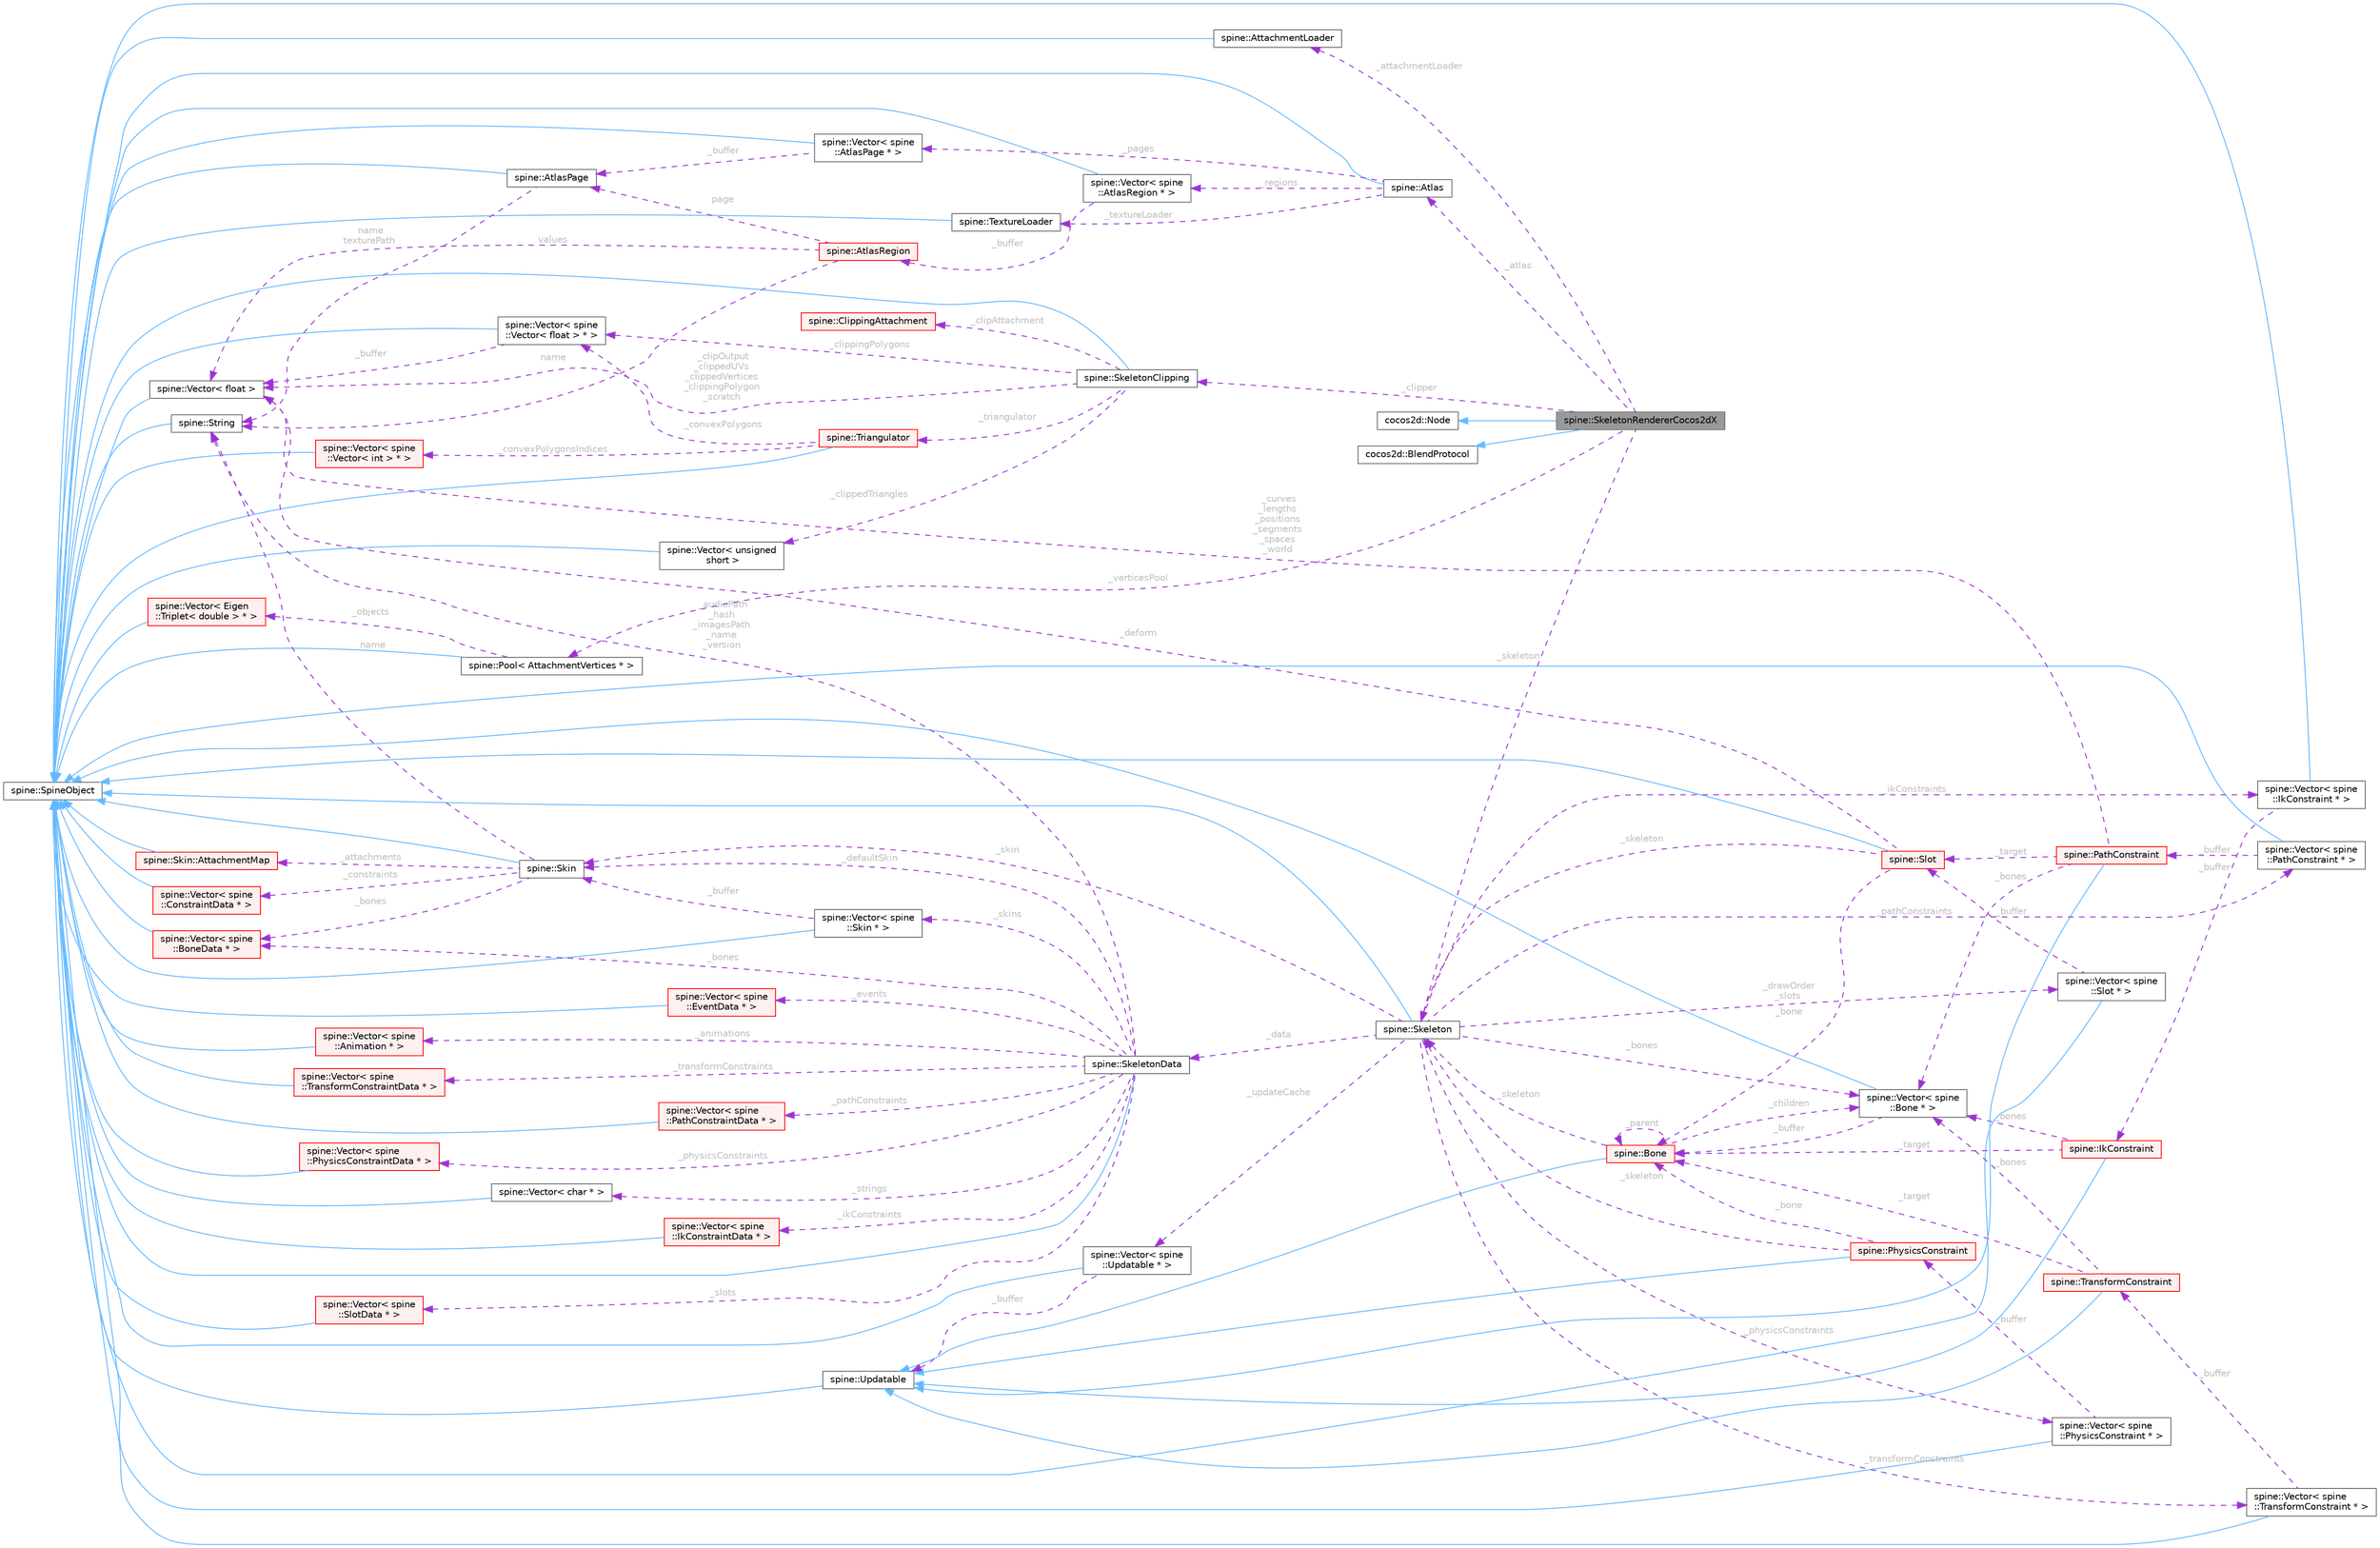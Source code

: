 digraph "spine::SkeletonRendererCocos2dX"
{
 // LATEX_PDF_SIZE
  bgcolor="transparent";
  edge [fontname=Helvetica,fontsize=10,labelfontname=Helvetica,labelfontsize=10];
  node [fontname=Helvetica,fontsize=10,shape=box,height=0.2,width=0.4];
  rankdir="LR";
  Node1 [id="Node000001",label="spine::SkeletonRendererCocos2dX",height=0.2,width=0.4,color="gray40", fillcolor="grey60", style="filled", fontcolor="black",tooltip=" "];
  Node2 -> Node1 [id="edge1_Node000001_Node000002",dir="back",color="steelblue1",style="solid",tooltip=" "];
  Node2 [id="Node000002",label="cocos2d::Node",height=0.2,width=0.4,color="gray40", fillcolor="white", style="filled",tooltip=" "];
  Node3 -> Node1 [id="edge2_Node000001_Node000003",dir="back",color="steelblue1",style="solid",tooltip=" "];
  Node3 [id="Node000003",label="cocos2d::BlendProtocol",height=0.2,width=0.4,color="gray40", fillcolor="white", style="filled",tooltip=" "];
  Node4 -> Node1 [id="edge3_Node000001_Node000004",dir="back",color="darkorchid3",style="dashed",tooltip=" ",label=" _atlas",fontcolor="grey" ];
  Node4 [id="Node000004",label="spine::Atlas",height=0.2,width=0.4,color="gray40", fillcolor="white", style="filled",URL="$classspine_1_1_atlas.html",tooltip=" "];
  Node5 -> Node4 [id="edge4_Node000004_Node000005",dir="back",color="steelblue1",style="solid",tooltip=" "];
  Node5 [id="Node000005",label="spine::SpineObject",height=0.2,width=0.4,color="gray40", fillcolor="white", style="filled",URL="$classspine_1_1_spine_object.html",tooltip=" "];
  Node6 -> Node4 [id="edge5_Node000004_Node000006",dir="back",color="darkorchid3",style="dashed",tooltip=" ",label=" _pages",fontcolor="grey" ];
  Node6 [id="Node000006",label="spine::Vector\< spine\l::AtlasPage * \>",height=0.2,width=0.4,color="gray40", fillcolor="white", style="filled",URL="$classspine_1_1_vector.html",tooltip=" "];
  Node5 -> Node6 [id="edge6_Node000006_Node000005",dir="back",color="steelblue1",style="solid",tooltip=" "];
  Node7 -> Node6 [id="edge7_Node000006_Node000007",dir="back",color="darkorchid3",style="dashed",tooltip=" ",label=" _buffer",fontcolor="grey" ];
  Node7 [id="Node000007",label="spine::AtlasPage",height=0.2,width=0.4,color="gray40", fillcolor="white", style="filled",URL="$classspine_1_1_atlas_page.html",tooltip=" "];
  Node5 -> Node7 [id="edge8_Node000007_Node000005",dir="back",color="steelblue1",style="solid",tooltip=" "];
  Node8 -> Node7 [id="edge9_Node000007_Node000008",dir="back",color="darkorchid3",style="dashed",tooltip=" ",label=" name\ntexturePath",fontcolor="grey" ];
  Node8 [id="Node000008",label="spine::String",height=0.2,width=0.4,color="gray40", fillcolor="white", style="filled",URL="$classspine_1_1_string.html",tooltip=" "];
  Node5 -> Node8 [id="edge10_Node000008_Node000005",dir="back",color="steelblue1",style="solid",tooltip=" "];
  Node9 -> Node4 [id="edge11_Node000004_Node000009",dir="back",color="darkorchid3",style="dashed",tooltip=" ",label=" _regions",fontcolor="grey" ];
  Node9 [id="Node000009",label="spine::Vector\< spine\l::AtlasRegion * \>",height=0.2,width=0.4,color="gray40", fillcolor="white", style="filled",URL="$classspine_1_1_vector.html",tooltip=" "];
  Node5 -> Node9 [id="edge12_Node000009_Node000005",dir="back",color="steelblue1",style="solid",tooltip=" "];
  Node10 -> Node9 [id="edge13_Node000009_Node000010",dir="back",color="darkorchid3",style="dashed",tooltip=" ",label=" _buffer",fontcolor="grey" ];
  Node10 [id="Node000010",label="spine::AtlasRegion",height=0.2,width=0.4,color="red", fillcolor="#FFF0F0", style="filled",URL="$classspine_1_1_atlas_region.html",tooltip=" "];
  Node7 -> Node10 [id="edge14_Node000010_Node000007",dir="back",color="darkorchid3",style="dashed",tooltip=" ",label=" page",fontcolor="grey" ];
  Node8 -> Node10 [id="edge15_Node000010_Node000008",dir="back",color="darkorchid3",style="dashed",tooltip=" ",label=" name",fontcolor="grey" ];
  Node14 -> Node10 [id="edge16_Node000010_Node000014",dir="back",color="darkorchid3",style="dashed",tooltip=" ",label=" values",fontcolor="grey" ];
  Node14 [id="Node000014",label="spine::Vector\< float \>",height=0.2,width=0.4,color="gray40", fillcolor="white", style="filled",URL="$classspine_1_1_vector.html",tooltip=" "];
  Node5 -> Node14 [id="edge17_Node000014_Node000005",dir="back",color="steelblue1",style="solid",tooltip=" "];
  Node15 -> Node4 [id="edge18_Node000004_Node000015",dir="back",color="darkorchid3",style="dashed",tooltip=" ",label=" _textureLoader",fontcolor="grey" ];
  Node15 [id="Node000015",label="spine::TextureLoader",height=0.2,width=0.4,color="gray40", fillcolor="white", style="filled",URL="$classspine_1_1_texture_loader.html",tooltip=" "];
  Node5 -> Node15 [id="edge19_Node000015_Node000005",dir="back",color="steelblue1",style="solid",tooltip=" "];
  Node16 -> Node1 [id="edge20_Node000001_Node000016",dir="back",color="darkorchid3",style="dashed",tooltip=" ",label=" _attachmentLoader",fontcolor="grey" ];
  Node16 [id="Node000016",label="spine::AttachmentLoader",height=0.2,width=0.4,color="gray40", fillcolor="white", style="filled",URL="$classspine_1_1_attachment_loader.html",tooltip=" "];
  Node5 -> Node16 [id="edge21_Node000016_Node000005",dir="back",color="steelblue1",style="solid",tooltip=" "];
  Node17 -> Node1 [id="edge22_Node000001_Node000017",dir="back",color="darkorchid3",style="dashed",tooltip=" ",label=" _skeleton",fontcolor="grey" ];
  Node17 [id="Node000017",label="spine::Skeleton",height=0.2,width=0.4,color="gray40", fillcolor="white", style="filled",URL="$classspine_1_1_skeleton.html",tooltip=" "];
  Node5 -> Node17 [id="edge23_Node000017_Node000005",dir="back",color="steelblue1",style="solid",tooltip=" "];
  Node18 -> Node17 [id="edge24_Node000017_Node000018",dir="back",color="darkorchid3",style="dashed",tooltip=" ",label=" _data",fontcolor="grey" ];
  Node18 [id="Node000018",label="spine::SkeletonData",height=0.2,width=0.4,color="gray40", fillcolor="white", style="filled",URL="$classspine_1_1_skeleton_data.html",tooltip="Stores the setup pose and all of the stateless data for a skeleton."];
  Node5 -> Node18 [id="edge25_Node000018_Node000005",dir="back",color="steelblue1",style="solid",tooltip=" "];
  Node8 -> Node18 [id="edge26_Node000018_Node000008",dir="back",color="darkorchid3",style="dashed",tooltip=" ",label=" _audioPath\n_hash\n_imagesPath\n_name\n_version",fontcolor="grey" ];
  Node19 -> Node18 [id="edge27_Node000018_Node000019",dir="back",color="darkorchid3",style="dashed",tooltip=" ",label=" _bones",fontcolor="grey" ];
  Node19 [id="Node000019",label="spine::Vector\< spine\l::BoneData * \>",height=0.2,width=0.4,color="red", fillcolor="#FFF0F0", style="filled",URL="$classspine_1_1_vector.html",tooltip=" "];
  Node5 -> Node19 [id="edge28_Node000019_Node000005",dir="back",color="steelblue1",style="solid",tooltip=" "];
  Node21 -> Node18 [id="edge29_Node000018_Node000021",dir="back",color="darkorchid3",style="dashed",tooltip=" ",label=" _slots",fontcolor="grey" ];
  Node21 [id="Node000021",label="spine::Vector\< spine\l::SlotData * \>",height=0.2,width=0.4,color="red", fillcolor="#FFF0F0", style="filled",URL="$classspine_1_1_vector.html",tooltip=" "];
  Node5 -> Node21 [id="edge30_Node000021_Node000005",dir="back",color="steelblue1",style="solid",tooltip=" "];
  Node23 -> Node18 [id="edge31_Node000018_Node000023",dir="back",color="darkorchid3",style="dashed",tooltip=" ",label=" _skins",fontcolor="grey" ];
  Node23 [id="Node000023",label="spine::Vector\< spine\l::Skin * \>",height=0.2,width=0.4,color="gray40", fillcolor="white", style="filled",URL="$classspine_1_1_vector.html",tooltip=" "];
  Node5 -> Node23 [id="edge32_Node000023_Node000005",dir="back",color="steelblue1",style="solid",tooltip=" "];
  Node24 -> Node23 [id="edge33_Node000023_Node000024",dir="back",color="darkorchid3",style="dashed",tooltip=" ",label=" _buffer",fontcolor="grey" ];
  Node24 [id="Node000024",label="spine::Skin",height=0.2,width=0.4,color="gray40", fillcolor="white", style="filled",URL="$classspine_1_1_skin.html",tooltip=" "];
  Node5 -> Node24 [id="edge34_Node000024_Node000005",dir="back",color="steelblue1",style="solid",tooltip=" "];
  Node8 -> Node24 [id="edge35_Node000024_Node000008",dir="back",color="darkorchid3",style="dashed",tooltip=" ",label=" _name",fontcolor="grey" ];
  Node25 -> Node24 [id="edge36_Node000024_Node000025",dir="back",color="darkorchid3",style="dashed",tooltip=" ",label=" _attachments",fontcolor="grey" ];
  Node25 [id="Node000025",label="spine::Skin::AttachmentMap",height=0.2,width=0.4,color="red", fillcolor="#FFF0F0", style="filled",URL="$classspine_1_1_skin_1_1_attachment_map.html",tooltip=" "];
  Node5 -> Node25 [id="edge37_Node000025_Node000005",dir="back",color="steelblue1",style="solid",tooltip=" "];
  Node19 -> Node24 [id="edge38_Node000024_Node000019",dir="back",color="darkorchid3",style="dashed",tooltip=" ",label=" _bones",fontcolor="grey" ];
  Node27 -> Node24 [id="edge39_Node000024_Node000027",dir="back",color="darkorchid3",style="dashed",tooltip=" ",label=" _constraints",fontcolor="grey" ];
  Node27 [id="Node000027",label="spine::Vector\< spine\l::ConstraintData * \>",height=0.2,width=0.4,color="red", fillcolor="#FFF0F0", style="filled",URL="$classspine_1_1_vector.html",tooltip=" "];
  Node5 -> Node27 [id="edge40_Node000027_Node000005",dir="back",color="steelblue1",style="solid",tooltip=" "];
  Node24 -> Node18 [id="edge41_Node000018_Node000024",dir="back",color="darkorchid3",style="dashed",tooltip=" ",label=" _defaultSkin",fontcolor="grey" ];
  Node29 -> Node18 [id="edge42_Node000018_Node000029",dir="back",color="darkorchid3",style="dashed",tooltip=" ",label=" _events",fontcolor="grey" ];
  Node29 [id="Node000029",label="spine::Vector\< spine\l::EventData * \>",height=0.2,width=0.4,color="red", fillcolor="#FFF0F0", style="filled",URL="$classspine_1_1_vector.html",tooltip=" "];
  Node5 -> Node29 [id="edge43_Node000029_Node000005",dir="back",color="steelblue1",style="solid",tooltip=" "];
  Node31 -> Node18 [id="edge44_Node000018_Node000031",dir="back",color="darkorchid3",style="dashed",tooltip=" ",label=" _animations",fontcolor="grey" ];
  Node31 [id="Node000031",label="spine::Vector\< spine\l::Animation * \>",height=0.2,width=0.4,color="red", fillcolor="#FFF0F0", style="filled",URL="$classspine_1_1_vector.html",tooltip=" "];
  Node5 -> Node31 [id="edge45_Node000031_Node000005",dir="back",color="steelblue1",style="solid",tooltip=" "];
  Node38 -> Node18 [id="edge46_Node000018_Node000038",dir="back",color="darkorchid3",style="dashed",tooltip=" ",label=" _ikConstraints",fontcolor="grey" ];
  Node38 [id="Node000038",label="spine::Vector\< spine\l::IkConstraintData * \>",height=0.2,width=0.4,color="red", fillcolor="#FFF0F0", style="filled",URL="$classspine_1_1_vector.html",tooltip=" "];
  Node5 -> Node38 [id="edge47_Node000038_Node000005",dir="back",color="steelblue1",style="solid",tooltip=" "];
  Node40 -> Node18 [id="edge48_Node000018_Node000040",dir="back",color="darkorchid3",style="dashed",tooltip=" ",label=" _transformConstraints",fontcolor="grey" ];
  Node40 [id="Node000040",label="spine::Vector\< spine\l::TransformConstraintData * \>",height=0.2,width=0.4,color="red", fillcolor="#FFF0F0", style="filled",URL="$classspine_1_1_vector.html",tooltip=" "];
  Node5 -> Node40 [id="edge49_Node000040_Node000005",dir="back",color="steelblue1",style="solid",tooltip=" "];
  Node42 -> Node18 [id="edge50_Node000018_Node000042",dir="back",color="darkorchid3",style="dashed",tooltip=" ",label=" _pathConstraints",fontcolor="grey" ];
  Node42 [id="Node000042",label="spine::Vector\< spine\l::PathConstraintData * \>",height=0.2,width=0.4,color="red", fillcolor="#FFF0F0", style="filled",URL="$classspine_1_1_vector.html",tooltip=" "];
  Node5 -> Node42 [id="edge51_Node000042_Node000005",dir="back",color="steelblue1",style="solid",tooltip=" "];
  Node44 -> Node18 [id="edge52_Node000018_Node000044",dir="back",color="darkorchid3",style="dashed",tooltip=" ",label=" _physicsConstraints",fontcolor="grey" ];
  Node44 [id="Node000044",label="spine::Vector\< spine\l::PhysicsConstraintData * \>",height=0.2,width=0.4,color="red", fillcolor="#FFF0F0", style="filled",URL="$classspine_1_1_vector.html",tooltip=" "];
  Node5 -> Node44 [id="edge53_Node000044_Node000005",dir="back",color="steelblue1",style="solid",tooltip=" "];
  Node46 -> Node18 [id="edge54_Node000018_Node000046",dir="back",color="darkorchid3",style="dashed",tooltip=" ",label=" _strings",fontcolor="grey" ];
  Node46 [id="Node000046",label="spine::Vector\< char * \>",height=0.2,width=0.4,color="gray40", fillcolor="white", style="filled",URL="$classspine_1_1_vector.html",tooltip=" "];
  Node5 -> Node46 [id="edge55_Node000046_Node000005",dir="back",color="steelblue1",style="solid",tooltip=" "];
  Node47 -> Node17 [id="edge56_Node000017_Node000047",dir="back",color="darkorchid3",style="dashed",tooltip=" ",label=" _bones",fontcolor="grey" ];
  Node47 [id="Node000047",label="spine::Vector\< spine\l::Bone * \>",height=0.2,width=0.4,color="gray40", fillcolor="white", style="filled",URL="$classspine_1_1_vector.html",tooltip=" "];
  Node5 -> Node47 [id="edge57_Node000047_Node000005",dir="back",color="steelblue1",style="solid",tooltip=" "];
  Node48 -> Node47 [id="edge58_Node000047_Node000048",dir="back",color="darkorchid3",style="dashed",tooltip=" ",label=" _buffer",fontcolor="grey" ];
  Node48 [id="Node000048",label="spine::Bone",height=0.2,width=0.4,color="red", fillcolor="#FFF0F0", style="filled",URL="$classspine_1_1_bone.html",tooltip=" "];
  Node49 -> Node48 [id="edge59_Node000048_Node000049",dir="back",color="steelblue1",style="solid",tooltip=" "];
  Node49 [id="Node000049",label="spine::Updatable",height=0.2,width=0.4,color="gray40", fillcolor="white", style="filled",URL="$classspine_1_1_updatable.html",tooltip=" "];
  Node5 -> Node49 [id="edge60_Node000049_Node000005",dir="back",color="steelblue1",style="solid",tooltip=" "];
  Node17 -> Node48 [id="edge61_Node000048_Node000017",dir="back",color="darkorchid3",style="dashed",tooltip=" ",label=" _skeleton",fontcolor="grey" ];
  Node48 -> Node48 [id="edge62_Node000048_Node000048",dir="back",color="darkorchid3",style="dashed",tooltip=" ",label=" _parent",fontcolor="grey" ];
  Node47 -> Node48 [id="edge63_Node000048_Node000047",dir="back",color="darkorchid3",style="dashed",tooltip=" ",label=" _children",fontcolor="grey" ];
  Node50 -> Node17 [id="edge64_Node000017_Node000050",dir="back",color="darkorchid3",style="dashed",tooltip=" ",label=" _drawOrder\n_slots",fontcolor="grey" ];
  Node50 [id="Node000050",label="spine::Vector\< spine\l::Slot * \>",height=0.2,width=0.4,color="gray40", fillcolor="white", style="filled",URL="$classspine_1_1_vector.html",tooltip=" "];
  Node5 -> Node50 [id="edge65_Node000050_Node000005",dir="back",color="steelblue1",style="solid",tooltip=" "];
  Node51 -> Node50 [id="edge66_Node000050_Node000051",dir="back",color="darkorchid3",style="dashed",tooltip=" ",label=" _buffer",fontcolor="grey" ];
  Node51 [id="Node000051",label="spine::Slot",height=0.2,width=0.4,color="red", fillcolor="#FFF0F0", style="filled",URL="$classspine_1_1_slot.html",tooltip=" "];
  Node5 -> Node51 [id="edge67_Node000051_Node000005",dir="back",color="steelblue1",style="solid",tooltip=" "];
  Node48 -> Node51 [id="edge68_Node000051_Node000048",dir="back",color="darkorchid3",style="dashed",tooltip=" ",label=" _bone",fontcolor="grey" ];
  Node17 -> Node51 [id="edge69_Node000051_Node000017",dir="back",color="darkorchid3",style="dashed",tooltip=" ",label=" _skeleton",fontcolor="grey" ];
  Node14 -> Node51 [id="edge70_Node000051_Node000014",dir="back",color="darkorchid3",style="dashed",tooltip=" ",label=" _deform",fontcolor="grey" ];
  Node53 -> Node17 [id="edge71_Node000017_Node000053",dir="back",color="darkorchid3",style="dashed",tooltip=" ",label=" _ikConstraints",fontcolor="grey" ];
  Node53 [id="Node000053",label="spine::Vector\< spine\l::IkConstraint * \>",height=0.2,width=0.4,color="gray40", fillcolor="white", style="filled",URL="$classspine_1_1_vector.html",tooltip=" "];
  Node5 -> Node53 [id="edge72_Node000053_Node000005",dir="back",color="steelblue1",style="solid",tooltip=" "];
  Node54 -> Node53 [id="edge73_Node000053_Node000054",dir="back",color="darkorchid3",style="dashed",tooltip=" ",label=" _buffer",fontcolor="grey" ];
  Node54 [id="Node000054",label="spine::IkConstraint",height=0.2,width=0.4,color="red", fillcolor="#FFF0F0", style="filled",URL="$classspine_1_1_ik_constraint.html",tooltip=" "];
  Node49 -> Node54 [id="edge74_Node000054_Node000049",dir="back",color="steelblue1",style="solid",tooltip=" "];
  Node47 -> Node54 [id="edge75_Node000054_Node000047",dir="back",color="darkorchid3",style="dashed",tooltip=" ",label=" _bones",fontcolor="grey" ];
  Node48 -> Node54 [id="edge76_Node000054_Node000048",dir="back",color="darkorchid3",style="dashed",tooltip=" ",label=" _target",fontcolor="grey" ];
  Node55 -> Node17 [id="edge77_Node000017_Node000055",dir="back",color="darkorchid3",style="dashed",tooltip=" ",label=" _transformConstraints",fontcolor="grey" ];
  Node55 [id="Node000055",label="spine::Vector\< spine\l::TransformConstraint * \>",height=0.2,width=0.4,color="gray40", fillcolor="white", style="filled",URL="$classspine_1_1_vector.html",tooltip=" "];
  Node5 -> Node55 [id="edge78_Node000055_Node000005",dir="back",color="steelblue1",style="solid",tooltip=" "];
  Node56 -> Node55 [id="edge79_Node000055_Node000056",dir="back",color="darkorchid3",style="dashed",tooltip=" ",label=" _buffer",fontcolor="grey" ];
  Node56 [id="Node000056",label="spine::TransformConstraint",height=0.2,width=0.4,color="red", fillcolor="#FFF0F0", style="filled",URL="$classspine_1_1_transform_constraint.html",tooltip=" "];
  Node49 -> Node56 [id="edge80_Node000056_Node000049",dir="back",color="steelblue1",style="solid",tooltip=" "];
  Node47 -> Node56 [id="edge81_Node000056_Node000047",dir="back",color="darkorchid3",style="dashed",tooltip=" ",label=" _bones",fontcolor="grey" ];
  Node48 -> Node56 [id="edge82_Node000056_Node000048",dir="back",color="darkorchid3",style="dashed",tooltip=" ",label=" _target",fontcolor="grey" ];
  Node57 -> Node17 [id="edge83_Node000017_Node000057",dir="back",color="darkorchid3",style="dashed",tooltip=" ",label=" _pathConstraints",fontcolor="grey" ];
  Node57 [id="Node000057",label="spine::Vector\< spine\l::PathConstraint * \>",height=0.2,width=0.4,color="gray40", fillcolor="white", style="filled",URL="$classspine_1_1_vector.html",tooltip=" "];
  Node5 -> Node57 [id="edge84_Node000057_Node000005",dir="back",color="steelblue1",style="solid",tooltip=" "];
  Node58 -> Node57 [id="edge85_Node000057_Node000058",dir="back",color="darkorchid3",style="dashed",tooltip=" ",label=" _buffer",fontcolor="grey" ];
  Node58 [id="Node000058",label="spine::PathConstraint",height=0.2,width=0.4,color="red", fillcolor="#FFF0F0", style="filled",URL="$classspine_1_1_path_constraint.html",tooltip=" "];
  Node49 -> Node58 [id="edge86_Node000058_Node000049",dir="back",color="steelblue1",style="solid",tooltip=" "];
  Node47 -> Node58 [id="edge87_Node000058_Node000047",dir="back",color="darkorchid3",style="dashed",tooltip=" ",label=" _bones",fontcolor="grey" ];
  Node51 -> Node58 [id="edge88_Node000058_Node000051",dir="back",color="darkorchid3",style="dashed",tooltip=" ",label=" _target",fontcolor="grey" ];
  Node14 -> Node58 [id="edge89_Node000058_Node000014",dir="back",color="darkorchid3",style="dashed",tooltip=" ",label=" _curves\n_lengths\n_positions\n_segments\n_spaces\n_world",fontcolor="grey" ];
  Node59 -> Node17 [id="edge90_Node000017_Node000059",dir="back",color="darkorchid3",style="dashed",tooltip=" ",label=" _physicsConstraints",fontcolor="grey" ];
  Node59 [id="Node000059",label="spine::Vector\< spine\l::PhysicsConstraint * \>",height=0.2,width=0.4,color="gray40", fillcolor="white", style="filled",URL="$classspine_1_1_vector.html",tooltip=" "];
  Node5 -> Node59 [id="edge91_Node000059_Node000005",dir="back",color="steelblue1",style="solid",tooltip=" "];
  Node60 -> Node59 [id="edge92_Node000059_Node000060",dir="back",color="darkorchid3",style="dashed",tooltip=" ",label=" _buffer",fontcolor="grey" ];
  Node60 [id="Node000060",label="spine::PhysicsConstraint",height=0.2,width=0.4,color="red", fillcolor="#FFF0F0", style="filled",URL="$classspine_1_1_physics_constraint.html",tooltip=" "];
  Node49 -> Node60 [id="edge93_Node000060_Node000049",dir="back",color="steelblue1",style="solid",tooltip=" "];
  Node48 -> Node60 [id="edge94_Node000060_Node000048",dir="back",color="darkorchid3",style="dashed",tooltip=" ",label=" _bone",fontcolor="grey" ];
  Node17 -> Node60 [id="edge95_Node000060_Node000017",dir="back",color="darkorchid3",style="dashed",tooltip=" ",label=" _skeleton",fontcolor="grey" ];
  Node61 -> Node17 [id="edge96_Node000017_Node000061",dir="back",color="darkorchid3",style="dashed",tooltip=" ",label=" _updateCache",fontcolor="grey" ];
  Node61 [id="Node000061",label="spine::Vector\< spine\l::Updatable * \>",height=0.2,width=0.4,color="gray40", fillcolor="white", style="filled",URL="$classspine_1_1_vector.html",tooltip=" "];
  Node5 -> Node61 [id="edge97_Node000061_Node000005",dir="back",color="steelblue1",style="solid",tooltip=" "];
  Node49 -> Node61 [id="edge98_Node000061_Node000049",dir="back",color="darkorchid3",style="dashed",tooltip=" ",label=" _buffer",fontcolor="grey" ];
  Node24 -> Node17 [id="edge99_Node000017_Node000024",dir="back",color="darkorchid3",style="dashed",tooltip=" ",label=" _skin",fontcolor="grey" ];
  Node62 -> Node1 [id="edge100_Node000001_Node000062",dir="back",color="darkorchid3",style="dashed",tooltip=" ",label=" _clipper",fontcolor="grey" ];
  Node62 [id="Node000062",label="spine::SkeletonClipping",height=0.2,width=0.4,color="gray40", fillcolor="white", style="filled",URL="$classspine_1_1_skeleton_clipping.html",tooltip=" "];
  Node5 -> Node62 [id="edge101_Node000062_Node000005",dir="back",color="steelblue1",style="solid",tooltip=" "];
  Node63 -> Node62 [id="edge102_Node000062_Node000063",dir="back",color="darkorchid3",style="dashed",tooltip=" ",label=" _triangulator",fontcolor="grey" ];
  Node63 [id="Node000063",label="spine::Triangulator",height=0.2,width=0.4,color="red", fillcolor="#FFF0F0", style="filled",URL="$classspine_1_1_triangulator.html",tooltip=" "];
  Node5 -> Node63 [id="edge103_Node000063_Node000005",dir="back",color="steelblue1",style="solid",tooltip=" "];
  Node64 -> Node63 [id="edge104_Node000063_Node000064",dir="back",color="darkorchid3",style="dashed",tooltip=" ",label=" _convexPolygons",fontcolor="grey" ];
  Node64 [id="Node000064",label="spine::Vector\< spine\l::Vector\< float \> * \>",height=0.2,width=0.4,color="gray40", fillcolor="white", style="filled",URL="$classspine_1_1_vector.html",tooltip=" "];
  Node5 -> Node64 [id="edge105_Node000064_Node000005",dir="back",color="steelblue1",style="solid",tooltip=" "];
  Node14 -> Node64 [id="edge106_Node000064_Node000014",dir="back",color="darkorchid3",style="dashed",tooltip=" ",label=" _buffer",fontcolor="grey" ];
  Node65 -> Node63 [id="edge107_Node000063_Node000065",dir="back",color="darkorchid3",style="dashed",tooltip=" ",label=" _convexPolygonsIndices",fontcolor="grey" ];
  Node65 [id="Node000065",label="spine::Vector\< spine\l::Vector\< int \> * \>",height=0.2,width=0.4,color="red", fillcolor="#FFF0F0", style="filled",URL="$classspine_1_1_vector.html",tooltip=" "];
  Node5 -> Node65 [id="edge108_Node000065_Node000005",dir="back",color="steelblue1",style="solid",tooltip=" "];
  Node14 -> Node62 [id="edge109_Node000062_Node000014",dir="back",color="darkorchid3",style="dashed",tooltip=" ",label=" _clipOutput\n_clippedUVs\n_clippedVertices\n_clippingPolygon\n_scratch",fontcolor="grey" ];
  Node71 -> Node62 [id="edge110_Node000062_Node000071",dir="back",color="darkorchid3",style="dashed",tooltip=" ",label=" _clippedTriangles",fontcolor="grey" ];
  Node71 [id="Node000071",label="spine::Vector\< unsigned\l short \>",height=0.2,width=0.4,color="gray40", fillcolor="white", style="filled",URL="$classspine_1_1_vector.html",tooltip=" "];
  Node5 -> Node71 [id="edge111_Node000071_Node000005",dir="back",color="steelblue1",style="solid",tooltip=" "];
  Node72 -> Node62 [id="edge112_Node000062_Node000072",dir="back",color="darkorchid3",style="dashed",tooltip=" ",label=" _clipAttachment",fontcolor="grey" ];
  Node72 [id="Node000072",label="spine::ClippingAttachment",height=0.2,width=0.4,color="red", fillcolor="#FFF0F0", style="filled",URL="$classspine_1_1_clipping_attachment.html",tooltip=" "];
  Node64 -> Node62 [id="edge113_Node000062_Node000064",dir="back",color="darkorchid3",style="dashed",tooltip=" ",label=" _clippingPolygons",fontcolor="grey" ];
  Node74 -> Node1 [id="edge114_Node000001_Node000074",dir="back",color="darkorchid3",style="dashed",tooltip=" ",label=" _verticesPool",fontcolor="grey" ];
  Node74 [id="Node000074",label="spine::Pool\< AttachmentVertices * \>",height=0.2,width=0.4,color="gray40", fillcolor="white", style="filled",URL="$classspine_1_1_pool.html",tooltip=" "];
  Node5 -> Node74 [id="edge115_Node000074_Node000005",dir="back",color="steelblue1",style="solid",tooltip=" "];
  Node68 -> Node74 [id="edge116_Node000074_Node000068",dir="back",color="darkorchid3",style="dashed",tooltip=" ",label=" _objects",fontcolor="grey" ];
  Node68 [id="Node000068",label="spine::Vector\< Eigen\l::Triplet\< double \> * \>",height=0.2,width=0.4,color="red", fillcolor="#FFF0F0", style="filled",URL="$classspine_1_1_vector.html",tooltip=" "];
  Node5 -> Node68 [id="edge117_Node000068_Node000005",dir="back",color="steelblue1",style="solid",tooltip=" "];
}

